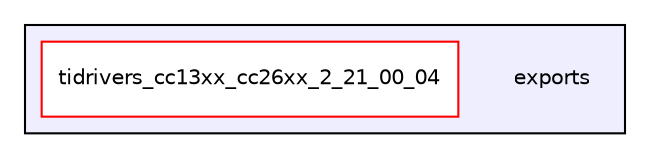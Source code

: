 digraph "exports" {
  compound=true
  node [ fontsize="10", fontname="Helvetica"];
  edge [ labelfontsize="10", labelfontname="Helvetica"];
  subgraph clusterdir_095234140163703c8fbbd1baa1c60e2a {
    graph [ bgcolor="#eeeeff", pencolor="black", label="" URL="dir_095234140163703c8fbbd1baa1c60e2a.html"];
    dir_095234140163703c8fbbd1baa1c60e2a [shape=plaintext label="exports"];
    dir_ffec4c53c499197dc1aac9a345d4fe6c [shape=box label="tidrivers_cc13xx_cc26xx_2_21_00_04" color="red" fillcolor="white" style="filled" URL="dir_ffec4c53c499197dc1aac9a345d4fe6c.html"];
  }
}
